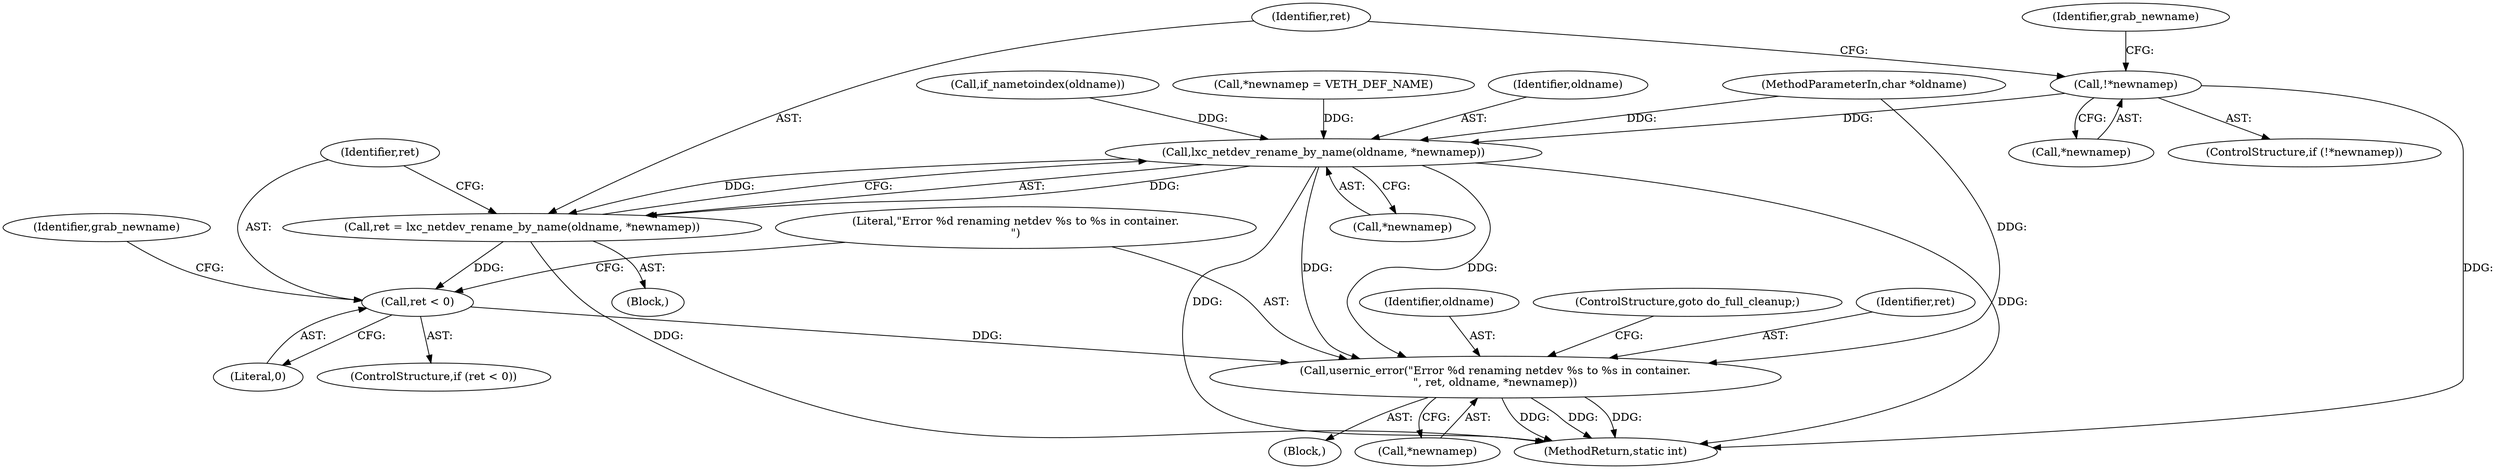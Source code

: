 digraph "0_lxc_16af238036a5464ae8f2420ed3af214f0de875f9@pointer" {
"1000227" [label="(Call,!*newnamep)"];
"1000253" [label="(Call,lxc_netdev_rename_by_name(oldname, *newnamep))"];
"1000251" [label="(Call,ret = lxc_netdev_rename_by_name(oldname, *newnamep))"];
"1000258" [label="(Call,ret < 0)"];
"1000262" [label="(Call,usernic_error(\"Error %d renaming netdev %s to %s in container.\n\", ret, oldname, *newnamep))"];
"1000110" [label="(Block,)"];
"1000251" [label="(Call,ret = lxc_netdev_rename_by_name(oldname, *newnamep))"];
"1000227" [label="(Call,!*newnamep)"];
"1000263" [label="(Literal,\"Error %d renaming netdev %s to %s in container.\n\")"];
"1000232" [label="(Identifier,grab_newname)"];
"1000270" [label="(Identifier,grab_newname)"];
"1000252" [label="(Identifier,ret)"];
"1000255" [label="(Call,*newnamep)"];
"1000261" [label="(Block,)"];
"1000265" [label="(Identifier,oldname)"];
"1000228" [label="(Call,*newnamep)"];
"1000266" [label="(Call,*newnamep)"];
"1000257" [label="(ControlStructure,if (ret < 0))"];
"1000354" [label="(MethodReturn,static int)"];
"1000254" [label="(Identifier,oldname)"];
"1000260" [label="(Literal,0)"];
"1000253" [label="(Call,lxc_netdev_rename_by_name(oldname, *newnamep))"];
"1000240" [label="(Call,if_nametoindex(oldname))"];
"1000234" [label="(Call,*newnamep = VETH_DEF_NAME)"];
"1000268" [label="(ControlStructure,goto do_full_cleanup;)"];
"1000264" [label="(Identifier,ret)"];
"1000262" [label="(Call,usernic_error(\"Error %d renaming netdev %s to %s in container.\n\", ret, oldname, *newnamep))"];
"1000108" [label="(MethodParameterIn,char *oldname)"];
"1000259" [label="(Identifier,ret)"];
"1000226" [label="(ControlStructure,if (!*newnamep))"];
"1000258" [label="(Call,ret < 0)"];
"1000227" -> "1000226"  [label="AST: "];
"1000227" -> "1000228"  [label="CFG: "];
"1000228" -> "1000227"  [label="AST: "];
"1000232" -> "1000227"  [label="CFG: "];
"1000252" -> "1000227"  [label="CFG: "];
"1000227" -> "1000354"  [label="DDG: "];
"1000227" -> "1000253"  [label="DDG: "];
"1000253" -> "1000251"  [label="AST: "];
"1000253" -> "1000255"  [label="CFG: "];
"1000254" -> "1000253"  [label="AST: "];
"1000255" -> "1000253"  [label="AST: "];
"1000251" -> "1000253"  [label="CFG: "];
"1000253" -> "1000354"  [label="DDG: "];
"1000253" -> "1000354"  [label="DDG: "];
"1000253" -> "1000251"  [label="DDG: "];
"1000253" -> "1000251"  [label="DDG: "];
"1000240" -> "1000253"  [label="DDG: "];
"1000108" -> "1000253"  [label="DDG: "];
"1000234" -> "1000253"  [label="DDG: "];
"1000253" -> "1000262"  [label="DDG: "];
"1000253" -> "1000262"  [label="DDG: "];
"1000251" -> "1000110"  [label="AST: "];
"1000252" -> "1000251"  [label="AST: "];
"1000259" -> "1000251"  [label="CFG: "];
"1000251" -> "1000354"  [label="DDG: "];
"1000251" -> "1000258"  [label="DDG: "];
"1000258" -> "1000257"  [label="AST: "];
"1000258" -> "1000260"  [label="CFG: "];
"1000259" -> "1000258"  [label="AST: "];
"1000260" -> "1000258"  [label="AST: "];
"1000263" -> "1000258"  [label="CFG: "];
"1000270" -> "1000258"  [label="CFG: "];
"1000258" -> "1000262"  [label="DDG: "];
"1000262" -> "1000261"  [label="AST: "];
"1000262" -> "1000266"  [label="CFG: "];
"1000263" -> "1000262"  [label="AST: "];
"1000264" -> "1000262"  [label="AST: "];
"1000265" -> "1000262"  [label="AST: "];
"1000266" -> "1000262"  [label="AST: "];
"1000268" -> "1000262"  [label="CFG: "];
"1000262" -> "1000354"  [label="DDG: "];
"1000262" -> "1000354"  [label="DDG: "];
"1000262" -> "1000354"  [label="DDG: "];
"1000108" -> "1000262"  [label="DDG: "];
}
